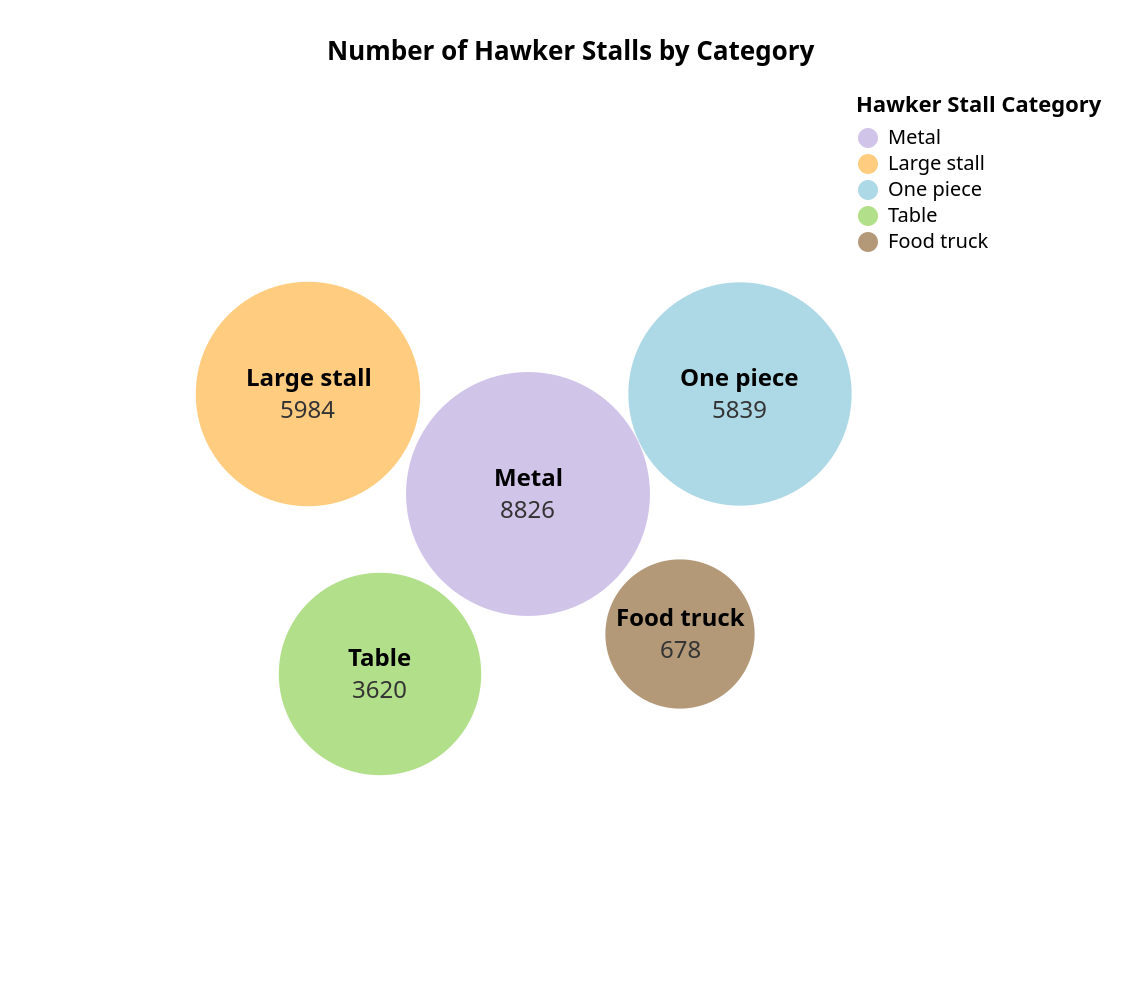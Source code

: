 {
  "$schema": "https://vega.github.io/schema/vega/v5.json",
  "width": 390,
  "height": 435,
  "padding": 20,
  "title": {
    "text": "Number of Hawker Stalls by Category",
    "anchor": "middle",
    "dy": -10
  },
  "data": [
    {
      "name": "stalls",
      "values": [
        {"category": "Metal", "count": 8826, "x": 244, "y": 200},
        {"category": "Large stall", "count": 5984, "x": 134, "y": 150},
        {"category": "One piece", "count": 5839, "x": 350, "y": 150},
        {"category": "Table", "count": 3620, "x": 170, "y": 290},
        {"category": "Food truck", "count": 678, "x": 320, "y": 270}
      ]
    }
  ],
  "scales": [
    {
      "name": "color",
      "type": "ordinal",
      "domain": {"data": "stalls", "field": "category"},
      "range": ["#d1c4e9", "#ffcc80", "#add8e6", "#b2df8a", "#b39978"]
    },
    {
      "name": "size",
      "type": "sqrt",
      "domain": [0, 9000],
      "range": [2000, 15000]  
    }
  ],
  "legends": [
    {
      "fill": "color",
      "title": "Hawker Stall Category",
      "orient": "right"
    }
  ],
  "marks": [
    {
      "type": "symbol",
      "from": {"data": "stalls"},
      "encode": {
        "enter": {
          "x": {"field": "x"},
          "y": {"field": "y"},
          "size": {"scale": "size", "field": "count"},
          "fill": {"scale": "color", "field": "category"},
          "stroke": {"value": "white"},
          "strokeWidth": {"value": 0},
          "tooltip": {
            "signal": "{'Category': datum.category, 'Number of Stalls': format(datum.count, ',')}"
          }
        }
      }
    },
    {
      "type": "text",
      "from": {"data": "stalls"},
      "encode": {
        "enter": {
          "x": {"field": "x"},
          "y": {"field": "y", "offset": -8},
          "text": {"field": "category"},
          "align": {"value": "center"},
          "baseline": {"value": "middle"},
          "fill": {"value": "black"},
          "fontSize": {"value": 12},  
          "fontWeight": {"value": "bold"}
        }
      }
    },
    {
      "type": "text",
      "from": {"data": "stalls"},
      "encode": {
        "enter": {
          "x": {"field": "x"},
          "y": {"field": "y", "offset": 8},
          "text": {"field": "count", "format": ","},
          "align": {"value": "center"},
          "baseline": {"value": "middle"},
          "fill": {"value": "#333"},
          "fontSize": {"value": 12}  
        }
      }
    }
  ]
}